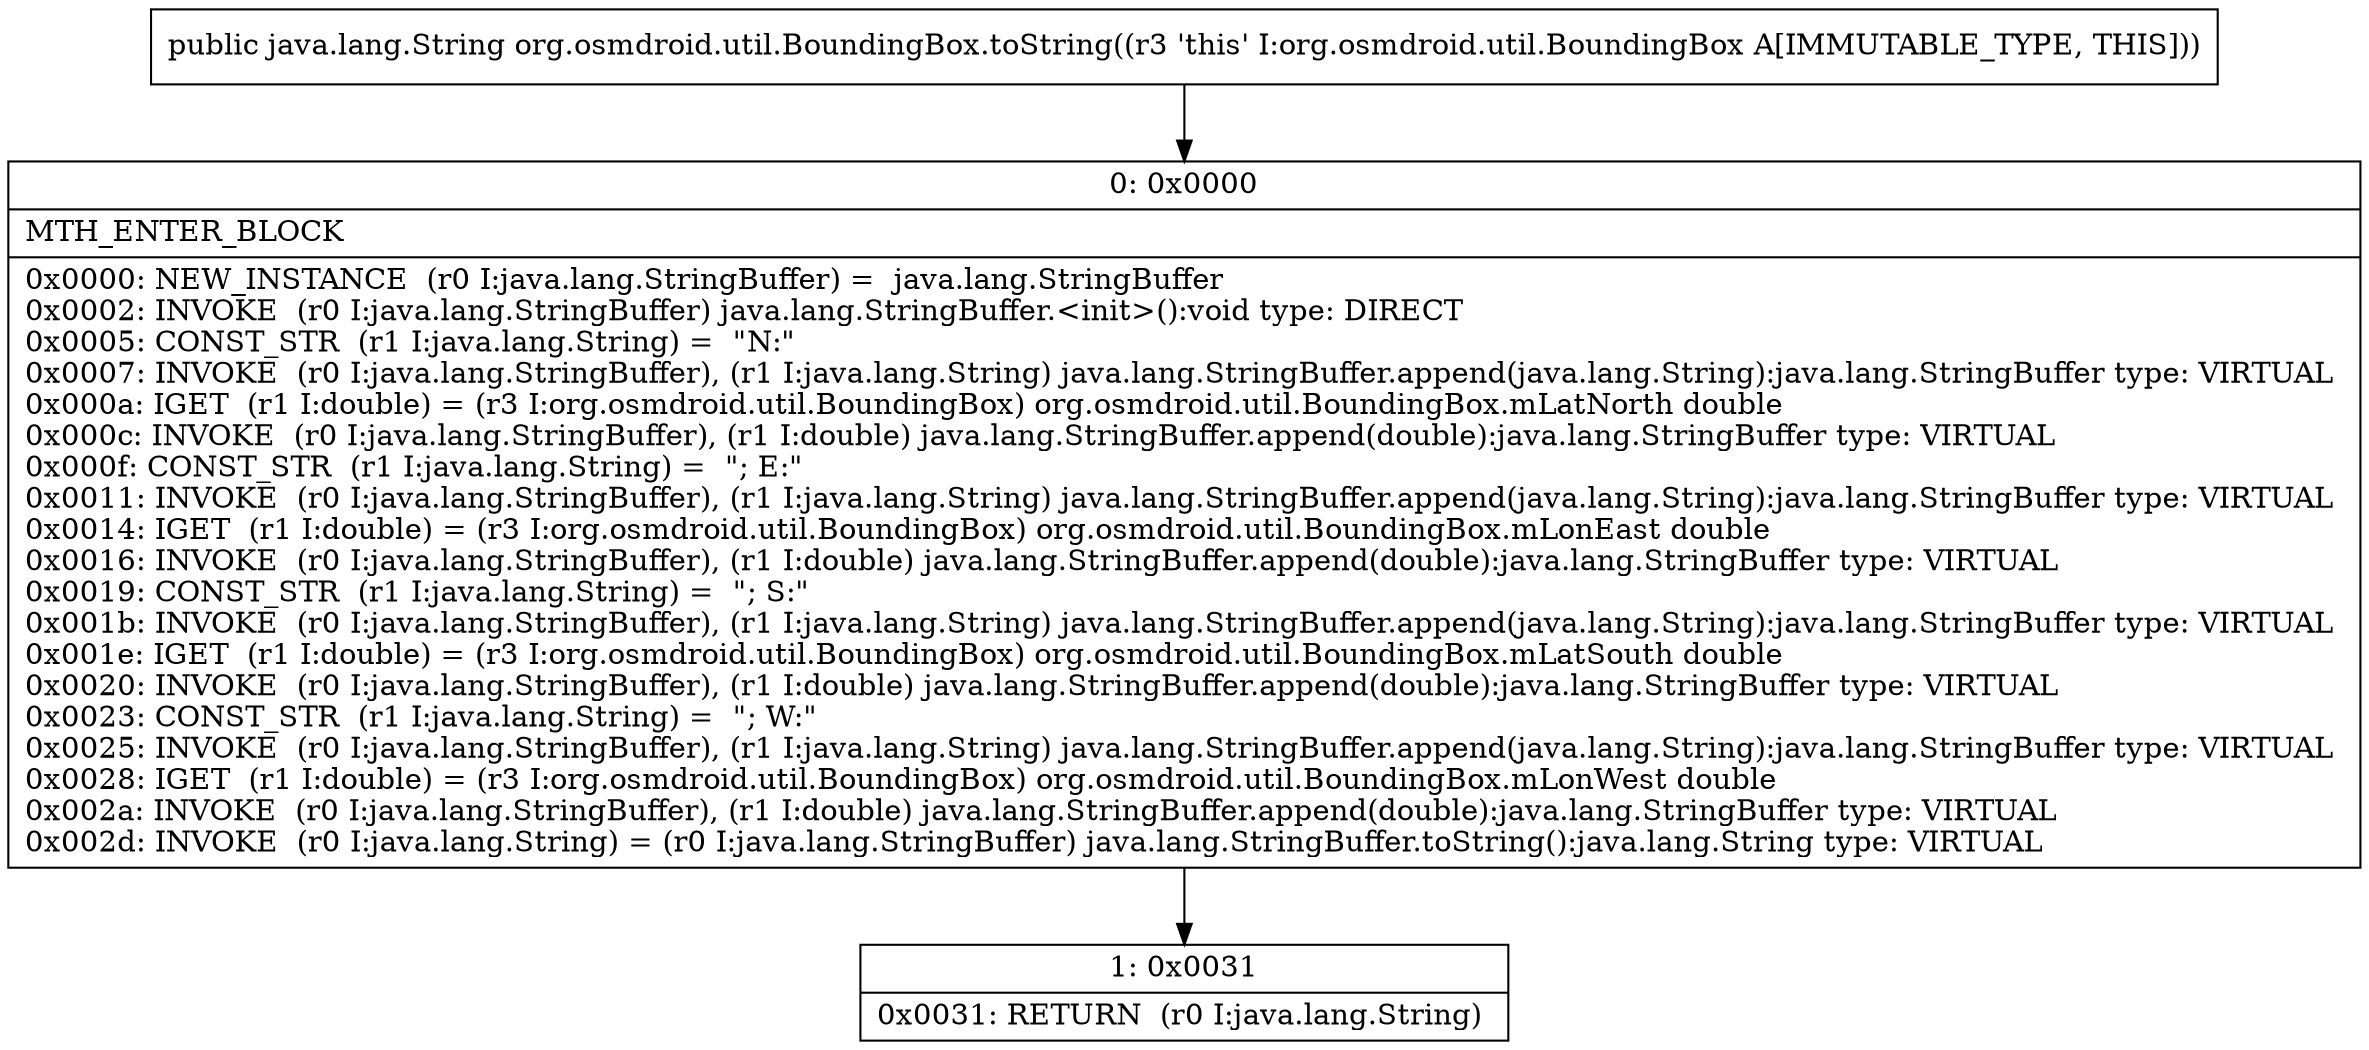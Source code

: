 digraph "CFG fororg.osmdroid.util.BoundingBox.toString()Ljava\/lang\/String;" {
Node_0 [shape=record,label="{0\:\ 0x0000|MTH_ENTER_BLOCK\l|0x0000: NEW_INSTANCE  (r0 I:java.lang.StringBuffer) =  java.lang.StringBuffer \l0x0002: INVOKE  (r0 I:java.lang.StringBuffer) java.lang.StringBuffer.\<init\>():void type: DIRECT \l0x0005: CONST_STR  (r1 I:java.lang.String) =  \"N:\" \l0x0007: INVOKE  (r0 I:java.lang.StringBuffer), (r1 I:java.lang.String) java.lang.StringBuffer.append(java.lang.String):java.lang.StringBuffer type: VIRTUAL \l0x000a: IGET  (r1 I:double) = (r3 I:org.osmdroid.util.BoundingBox) org.osmdroid.util.BoundingBox.mLatNorth double \l0x000c: INVOKE  (r0 I:java.lang.StringBuffer), (r1 I:double) java.lang.StringBuffer.append(double):java.lang.StringBuffer type: VIRTUAL \l0x000f: CONST_STR  (r1 I:java.lang.String) =  \"; E:\" \l0x0011: INVOKE  (r0 I:java.lang.StringBuffer), (r1 I:java.lang.String) java.lang.StringBuffer.append(java.lang.String):java.lang.StringBuffer type: VIRTUAL \l0x0014: IGET  (r1 I:double) = (r3 I:org.osmdroid.util.BoundingBox) org.osmdroid.util.BoundingBox.mLonEast double \l0x0016: INVOKE  (r0 I:java.lang.StringBuffer), (r1 I:double) java.lang.StringBuffer.append(double):java.lang.StringBuffer type: VIRTUAL \l0x0019: CONST_STR  (r1 I:java.lang.String) =  \"; S:\" \l0x001b: INVOKE  (r0 I:java.lang.StringBuffer), (r1 I:java.lang.String) java.lang.StringBuffer.append(java.lang.String):java.lang.StringBuffer type: VIRTUAL \l0x001e: IGET  (r1 I:double) = (r3 I:org.osmdroid.util.BoundingBox) org.osmdroid.util.BoundingBox.mLatSouth double \l0x0020: INVOKE  (r0 I:java.lang.StringBuffer), (r1 I:double) java.lang.StringBuffer.append(double):java.lang.StringBuffer type: VIRTUAL \l0x0023: CONST_STR  (r1 I:java.lang.String) =  \"; W:\" \l0x0025: INVOKE  (r0 I:java.lang.StringBuffer), (r1 I:java.lang.String) java.lang.StringBuffer.append(java.lang.String):java.lang.StringBuffer type: VIRTUAL \l0x0028: IGET  (r1 I:double) = (r3 I:org.osmdroid.util.BoundingBox) org.osmdroid.util.BoundingBox.mLonWest double \l0x002a: INVOKE  (r0 I:java.lang.StringBuffer), (r1 I:double) java.lang.StringBuffer.append(double):java.lang.StringBuffer type: VIRTUAL \l0x002d: INVOKE  (r0 I:java.lang.String) = (r0 I:java.lang.StringBuffer) java.lang.StringBuffer.toString():java.lang.String type: VIRTUAL \l}"];
Node_1 [shape=record,label="{1\:\ 0x0031|0x0031: RETURN  (r0 I:java.lang.String) \l}"];
MethodNode[shape=record,label="{public java.lang.String org.osmdroid.util.BoundingBox.toString((r3 'this' I:org.osmdroid.util.BoundingBox A[IMMUTABLE_TYPE, THIS])) }"];
MethodNode -> Node_0;
Node_0 -> Node_1;
}

